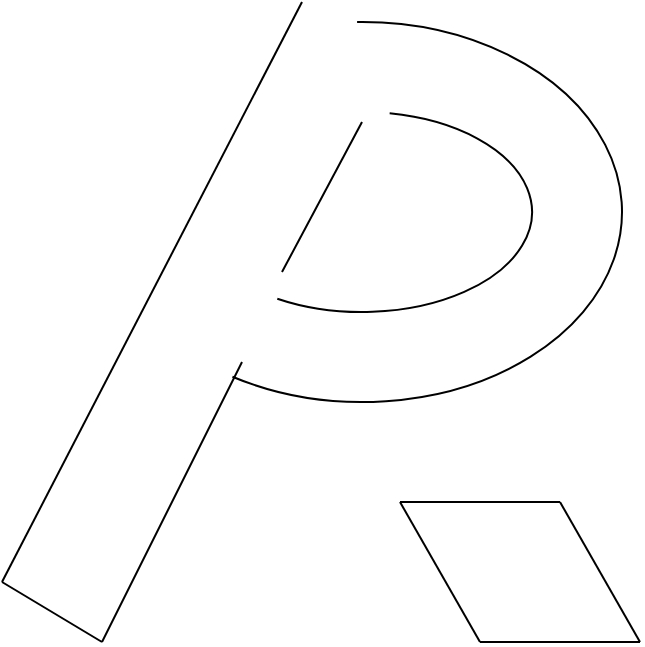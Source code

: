 <mxfile version="14.8.6" type="github">
  <diagram id="VqEWtw8ykpLOxfL0Jpxg" name="Page-1">
    <mxGraphModel dx="946" dy="502" grid="1" gridSize="10" guides="1" tooltips="1" connect="1" arrows="1" fold="1" page="1" pageScale="1" pageWidth="850" pageHeight="1100" math="0" shadow="0">
      <root>
        <mxCell id="0" />
        <mxCell id="1" parent="0" />
        <mxCell id="mB33y_r5mQssguBAfcBG-3" value="" style="verticalLabelPosition=bottom;verticalAlign=top;html=1;shape=mxgraph.basic.arc;startAngle=0.997;endAngle=0.583;" vertex="1" parent="1">
          <mxGeometry x="370" y="50" width="260" height="190" as="geometry" />
        </mxCell>
        <mxCell id="mB33y_r5mQssguBAfcBG-1" value="" style="endArrow=none;html=1;" edge="1" parent="1">
          <mxGeometry width="50" height="50" relative="1" as="geometry">
            <mxPoint x="320" y="330" as="sourcePoint" />
            <mxPoint x="470" y="40" as="targetPoint" />
          </mxGeometry>
        </mxCell>
        <mxCell id="mB33y_r5mQssguBAfcBG-2" value="" style="verticalLabelPosition=bottom;verticalAlign=top;html=1;shape=mxgraph.basic.arc;startAngle=0.026;endAngle=0.583;" vertex="1" parent="1">
          <mxGeometry x="415" y="95" width="170" height="100" as="geometry" />
        </mxCell>
        <mxCell id="mB33y_r5mQssguBAfcBG-4" value="" style="endArrow=none;html=1;" edge="1" parent="1">
          <mxGeometry width="50" height="50" relative="1" as="geometry">
            <mxPoint x="370" y="360" as="sourcePoint" />
            <mxPoint x="440" y="220" as="targetPoint" />
          </mxGeometry>
        </mxCell>
        <mxCell id="mB33y_r5mQssguBAfcBG-6" value="" style="endArrow=none;html=1;" edge="1" parent="1">
          <mxGeometry width="50" height="50" relative="1" as="geometry">
            <mxPoint x="370" y="360" as="sourcePoint" />
            <mxPoint x="320" y="330" as="targetPoint" />
          </mxGeometry>
        </mxCell>
        <mxCell id="mB33y_r5mQssguBAfcBG-7" value="" style="endArrow=none;html=1;" edge="1" parent="1">
          <mxGeometry width="50" height="50" relative="1" as="geometry">
            <mxPoint x="519" y="290" as="sourcePoint" />
            <mxPoint x="599" y="290" as="targetPoint" />
          </mxGeometry>
        </mxCell>
        <mxCell id="mB33y_r5mQssguBAfcBG-8" value="" style="endArrow=none;html=1;" edge="1" parent="1">
          <mxGeometry width="50" height="50" relative="1" as="geometry">
            <mxPoint x="559" y="360" as="sourcePoint" />
            <mxPoint x="519" y="290" as="targetPoint" />
          </mxGeometry>
        </mxCell>
        <mxCell id="mB33y_r5mQssguBAfcBG-9" value="" style="endArrow=none;html=1;" edge="1" parent="1">
          <mxGeometry width="50" height="50" relative="1" as="geometry">
            <mxPoint x="559" y="360" as="sourcePoint" />
            <mxPoint x="639" y="360" as="targetPoint" />
          </mxGeometry>
        </mxCell>
        <mxCell id="mB33y_r5mQssguBAfcBG-11" value="" style="endArrow=none;html=1;" edge="1" parent="1">
          <mxGeometry width="50" height="50" relative="1" as="geometry">
            <mxPoint x="639" y="360" as="sourcePoint" />
            <mxPoint x="599" y="290" as="targetPoint" />
          </mxGeometry>
        </mxCell>
        <mxCell id="mB33y_r5mQssguBAfcBG-13" value="" style="endArrow=none;html=1;" edge="1" parent="1">
          <mxGeometry width="50" height="50" relative="1" as="geometry">
            <mxPoint x="460" y="175" as="sourcePoint" />
            <mxPoint x="500" y="100" as="targetPoint" />
          </mxGeometry>
        </mxCell>
      </root>
    </mxGraphModel>
  </diagram>
</mxfile>
